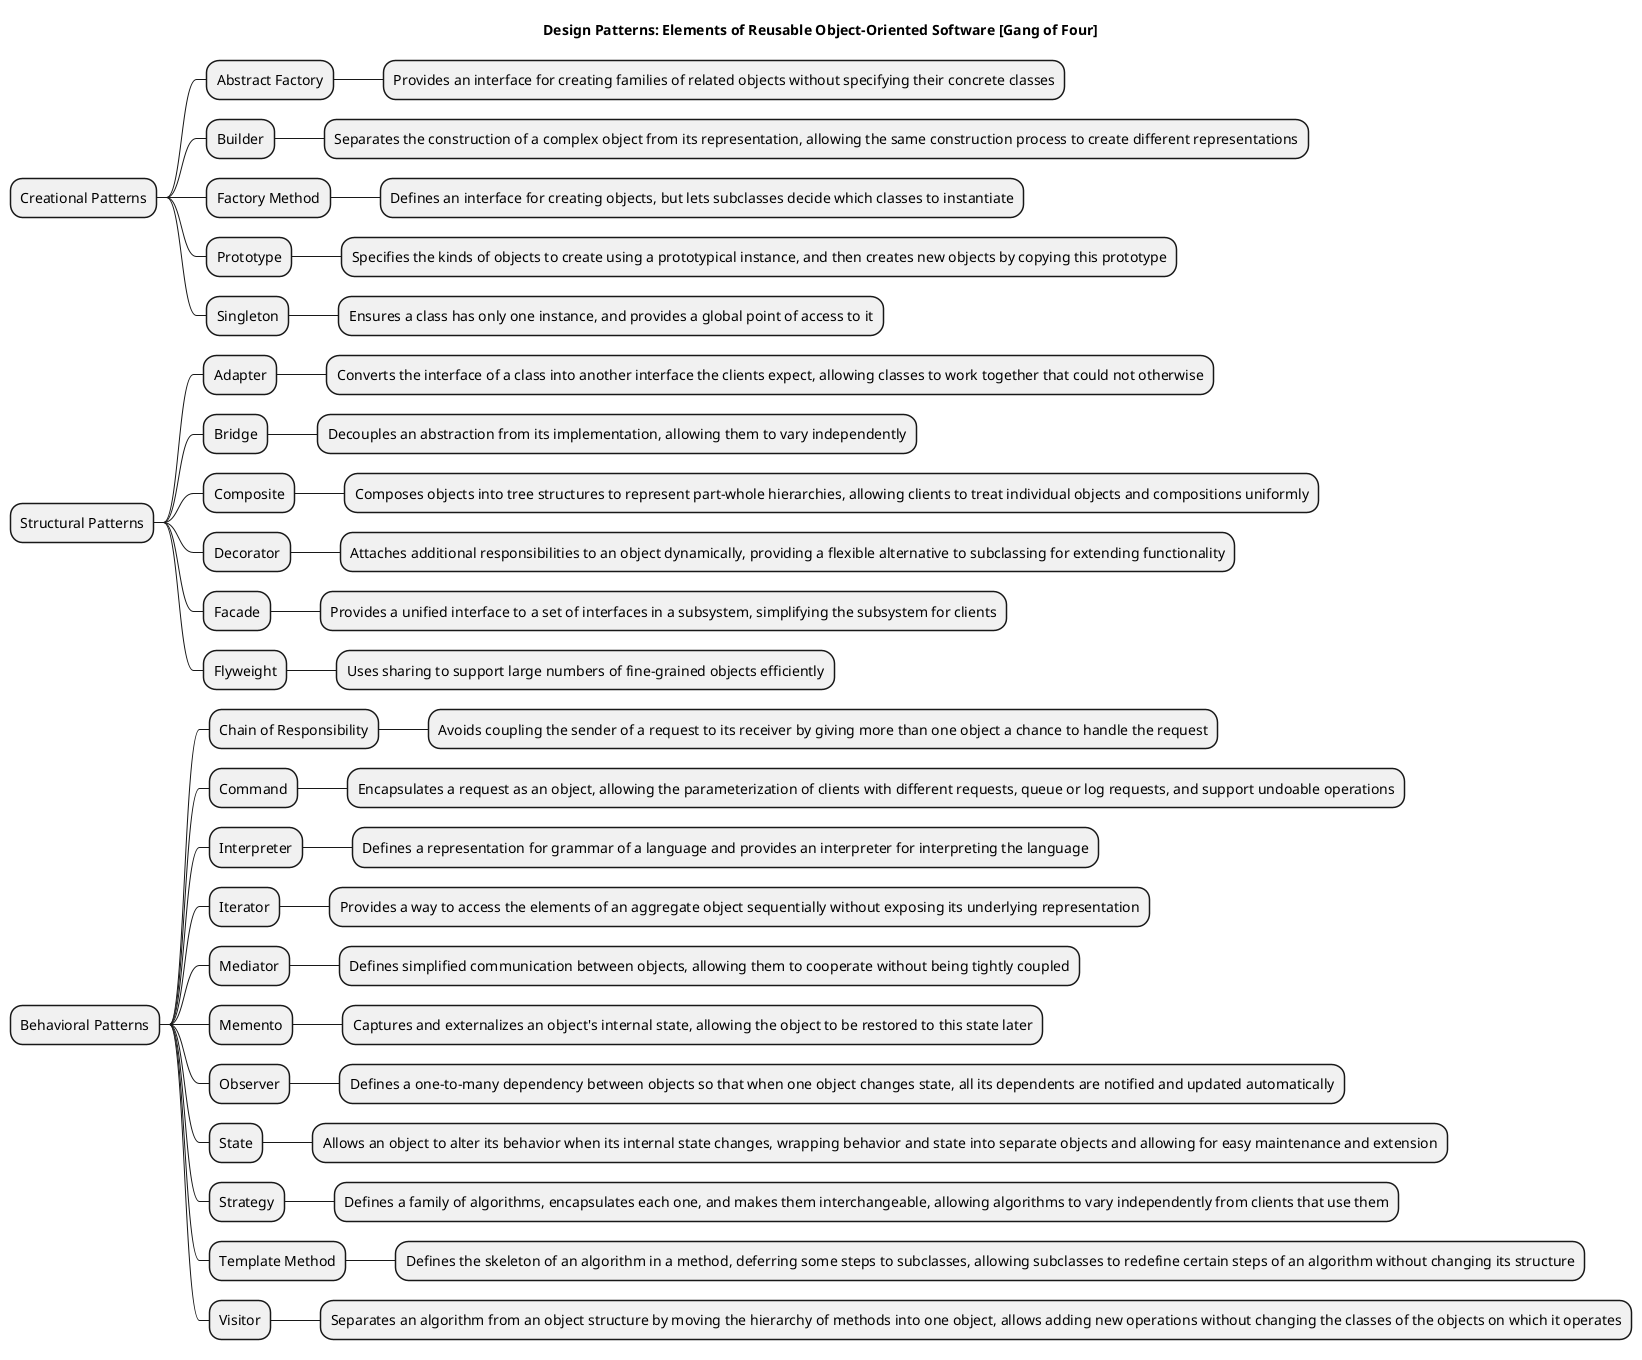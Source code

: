 @startmindmap

title Design Patterns: Elements of Reusable Object-Oriented Software [Gang of Four]

* Creational Patterns
** Abstract Factory
*** Provides an interface for creating families of related objects without specifying their concrete classes
** Builder
*** Separates the construction of a complex object from its representation, allowing the same construction process to create different representations
** Factory Method
*** Defines an interface for creating objects, but lets subclasses decide which classes to instantiate
** Prototype
*** Specifies the kinds of objects to create using a prototypical instance, and then creates new objects by copying this prototype
** Singleton
*** Ensures a class has only one instance, and provides a global point of access to it

* Structural Patterns
** Adapter
*** Converts the interface of a class into another interface the clients expect, allowing classes to work together that could not otherwise
** Bridge
*** Decouples an abstraction from its implementation, allowing them to vary independently
** Composite
*** Composes objects into tree structures to represent part-whole hierarchies, allowing clients to treat individual objects and compositions uniformly
** Decorator
*** Attaches additional responsibilities to an object dynamically, providing a flexible alternative to subclassing for extending functionality
** Facade
*** Provides a unified interface to a set of interfaces in a subsystem, simplifying the subsystem for clients
** Flyweight
*** Uses sharing to support large numbers of fine-grained objects efficiently

* Behavioral Patterns
** Chain of Responsibility
*** Avoids coupling the sender of a request to its receiver by giving more than one object a chance to handle the request
** Command
*** Encapsulates a request as an object, allowing the parameterization of clients with different requests, queue or log requests, and support undoable operations
** Interpreter
*** Defines a representation for grammar of a language and provides an interpreter for interpreting the language
** Iterator
*** Provides a way to access the elements of an aggregate object sequentially without exposing its underlying representation
** Mediator
*** Defines simplified communication between objects, allowing them to cooperate without being tightly coupled
** Memento
*** Captures and externalizes an object's internal state, allowing the object to be restored to this state later
** Observer
*** Defines a one-to-many dependency between objects so that when one object changes state, all its dependents are notified and updated automatically
** State
*** Allows an object to alter its behavior when its internal state changes, wrapping behavior and state into separate objects and allowing for easy maintenance and extension
** Strategy
*** Defines a family of algorithms, encapsulates each one, and makes them interchangeable, allowing algorithms to vary independently from clients that use them
** Template Method
*** Defines the skeleton of an algorithm in a method, deferring some steps to subclasses, allowing subclasses to redefine certain steps of an algorithm without changing its structure
** Visitor
*** Separates an algorithm from an object structure by moving the hierarchy of methods into one object, allows adding new operations without changing the classes of the objects on which it operates

@endmindmap
